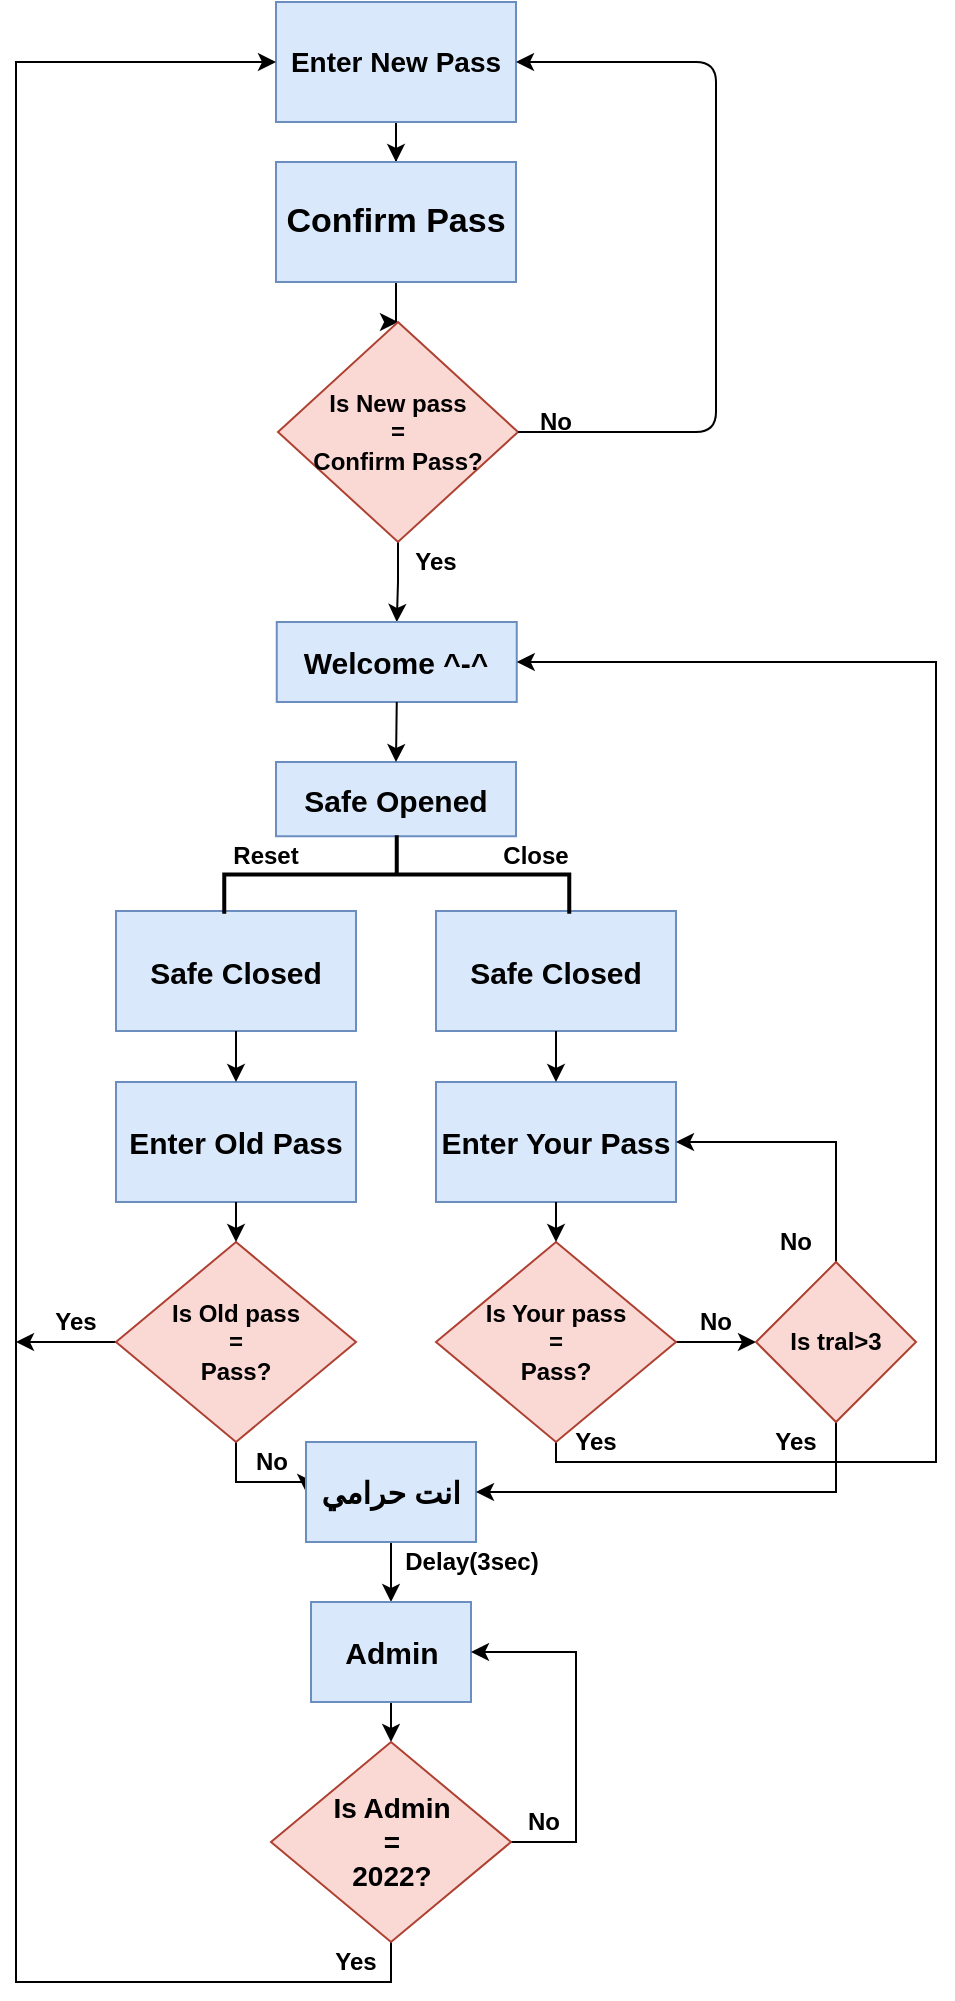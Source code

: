<mxfile version="14.9.6" type="device"><diagram id="C5RBs43oDa-KdzZeNtuy" name="Page-1"><mxGraphModel dx="1240" dy="657" grid="1" gridSize="10" guides="1" tooltips="1" connect="1" arrows="1" fold="1" page="1" pageScale="1" pageWidth="827" pageHeight="1169" math="0" shadow="0"><root><mxCell id="WIyWlLk6GJQsqaUBKTNV-0"/><mxCell id="WIyWlLk6GJQsqaUBKTNV-1" parent="WIyWlLk6GJQsqaUBKTNV-0"/><mxCell id="WIyWlLk6GJQsqaUBKTNV-2" value="" style="rounded=0;html=1;jettySize=auto;orthogonalLoop=1;fontSize=11;endArrow=block;endFill=0;endSize=8;strokeWidth=1;shadow=0;labelBackgroundColor=none;edgeStyle=orthogonalEdgeStyle;" parent="WIyWlLk6GJQsqaUBKTNV-1" target="WIyWlLk6GJQsqaUBKTNV-6" edge="1"><mxGeometry relative="1" as="geometry"><mxPoint x="220" y="120" as="sourcePoint"/></mxGeometry></mxCell><mxCell id="WIyWlLk6GJQsqaUBKTNV-4" value="Yes" style="rounded=0;html=1;jettySize=auto;orthogonalLoop=1;fontSize=11;endArrow=block;endFill=0;endSize=8;strokeWidth=1;shadow=0;labelBackgroundColor=none;edgeStyle=orthogonalEdgeStyle;" parent="WIyWlLk6GJQsqaUBKTNV-1" target="WIyWlLk6GJQsqaUBKTNV-10" edge="1"><mxGeometry y="20" relative="1" as="geometry"><mxPoint as="offset"/><mxPoint x="220" y="250" as="sourcePoint"/></mxGeometry></mxCell><mxCell id="WIyWlLk6GJQsqaUBKTNV-5" value="No" style="edgeStyle=orthogonalEdgeStyle;rounded=0;html=1;jettySize=auto;orthogonalLoop=1;fontSize=11;endArrow=block;endFill=0;endSize=8;strokeWidth=1;shadow=0;labelBackgroundColor=none;" parent="WIyWlLk6GJQsqaUBKTNV-1" target="WIyWlLk6GJQsqaUBKTNV-7" edge="1"><mxGeometry y="10" relative="1" as="geometry"><mxPoint as="offset"/><mxPoint x="270" y="210" as="sourcePoint"/></mxGeometry></mxCell><mxCell id="WIyWlLk6GJQsqaUBKTNV-8" value="No" style="rounded=0;html=1;jettySize=auto;orthogonalLoop=1;fontSize=11;endArrow=block;endFill=0;endSize=8;strokeWidth=1;shadow=0;labelBackgroundColor=none;edgeStyle=orthogonalEdgeStyle;" parent="WIyWlLk6GJQsqaUBKTNV-1" target="WIyWlLk6GJQsqaUBKTNV-11" edge="1"><mxGeometry x="0.333" y="20" relative="1" as="geometry"><mxPoint as="offset"/><mxPoint x="220" y="370" as="sourcePoint"/></mxGeometry></mxCell><mxCell id="WIyWlLk6GJQsqaUBKTNV-9" value="Yes" style="edgeStyle=orthogonalEdgeStyle;rounded=0;html=1;jettySize=auto;orthogonalLoop=1;fontSize=11;endArrow=block;endFill=0;endSize=8;strokeWidth=1;shadow=0;labelBackgroundColor=none;" parent="WIyWlLk6GJQsqaUBKTNV-1" source="WIyWlLk6GJQsqaUBKTNV-10" edge="1"><mxGeometry y="10" relative="1" as="geometry"><mxPoint as="offset"/><mxPoint x="320" y="330" as="targetPoint"/></mxGeometry></mxCell><mxCell id="1ECti-DKZjXEWzBANdsu-17" value="" style="edgeStyle=orthogonalEdgeStyle;rounded=0;orthogonalLoop=1;jettySize=auto;html=1;" edge="1" parent="WIyWlLk6GJQsqaUBKTNV-1" source="1ECti-DKZjXEWzBANdsu-0" target="1ECti-DKZjXEWzBANdsu-1"><mxGeometry relative="1" as="geometry"/></mxCell><mxCell id="1ECti-DKZjXEWzBANdsu-0" value="&lt;font style=&quot;font-size: 14px&quot;&gt;&lt;b&gt;Enter New Pass&lt;/b&gt;&lt;/font&gt;" style="rounded=0;whiteSpace=wrap;html=1;fillColor=#dae8fc;strokeColor=#6c8ebf;" vertex="1" parent="WIyWlLk6GJQsqaUBKTNV-1"><mxGeometry x="260" y="90" width="120" height="60" as="geometry"/></mxCell><mxCell id="1ECti-DKZjXEWzBANdsu-18" value="" style="edgeStyle=orthogonalEdgeStyle;rounded=0;orthogonalLoop=1;jettySize=auto;html=1;" edge="1" parent="WIyWlLk6GJQsqaUBKTNV-1" source="1ECti-DKZjXEWzBANdsu-1" target="1ECti-DKZjXEWzBANdsu-2"><mxGeometry relative="1" as="geometry"/></mxCell><mxCell id="1ECti-DKZjXEWzBANdsu-1" value="&lt;b&gt;&lt;font style=&quot;font-size: 17px&quot;&gt;Confirm Pass&lt;/font&gt;&lt;/b&gt;" style="rounded=0;whiteSpace=wrap;html=1;fillColor=#dae8fc;strokeColor=#6c8ebf;" vertex="1" parent="WIyWlLk6GJQsqaUBKTNV-1"><mxGeometry x="260" y="170" width="120" height="60" as="geometry"/></mxCell><mxCell id="1ECti-DKZjXEWzBANdsu-23" value="" style="edgeStyle=orthogonalEdgeStyle;rounded=0;orthogonalLoop=1;jettySize=auto;html=1;" edge="1" parent="WIyWlLk6GJQsqaUBKTNV-1" source="1ECti-DKZjXEWzBANdsu-2" target="1ECti-DKZjXEWzBANdsu-4"><mxGeometry relative="1" as="geometry"/></mxCell><mxCell id="1ECti-DKZjXEWzBANdsu-2" value="&lt;b&gt;Is New pass&lt;br&gt;=&lt;br&gt;Confirm Pass?&lt;/b&gt;" style="rhombus;whiteSpace=wrap;html=1;fillColor=#fad9d5;strokeColor=#ae4132;" vertex="1" parent="WIyWlLk6GJQsqaUBKTNV-1"><mxGeometry x="261" y="250" width="120" height="110" as="geometry"/></mxCell><mxCell id="1ECti-DKZjXEWzBANdsu-3" value="&lt;font size=&quot;1&quot;&gt;&lt;b style=&quot;font-size: 15px&quot;&gt;Safe Opened&lt;/b&gt;&lt;/font&gt;" style="rounded=0;whiteSpace=wrap;html=1;fillColor=#dae8fc;strokeColor=#6c8ebf;" vertex="1" parent="WIyWlLk6GJQsqaUBKTNV-1"><mxGeometry x="260" y="470" width="120" height="37.13" as="geometry"/></mxCell><mxCell id="1ECti-DKZjXEWzBANdsu-4" value="&lt;font size=&quot;1&quot;&gt;&lt;b style=&quot;font-size: 15px&quot;&gt;Welcome ^-^&lt;/b&gt;&lt;/font&gt;" style="rounded=0;whiteSpace=wrap;html=1;fillColor=#dae8fc;strokeColor=#6c8ebf;" vertex="1" parent="WIyWlLk6GJQsqaUBKTNV-1"><mxGeometry x="260.38" y="400" width="120" height="40" as="geometry"/></mxCell><mxCell id="1ECti-DKZjXEWzBANdsu-6" value="&lt;span&gt;&lt;b&gt;&lt;font style=&quot;font-size: 15px&quot;&gt;Safe Closed&lt;/font&gt;&lt;/b&gt;&lt;/span&gt;" style="rounded=0;whiteSpace=wrap;html=1;fillColor=#dae8fc;strokeColor=#6c8ebf;" vertex="1" parent="WIyWlLk6GJQsqaUBKTNV-1"><mxGeometry x="180" y="544.5" width="120" height="60" as="geometry"/></mxCell><mxCell id="1ECti-DKZjXEWzBANdsu-7" value="&lt;b&gt;&lt;font style=&quot;font-size: 15px&quot;&gt;Enter Old Pass&lt;/font&gt;&lt;/b&gt;" style="rounded=0;whiteSpace=wrap;html=1;fillColor=#dae8fc;strokeColor=#6c8ebf;" vertex="1" parent="WIyWlLk6GJQsqaUBKTNV-1"><mxGeometry x="180" y="630" width="120" height="60" as="geometry"/></mxCell><mxCell id="1ECti-DKZjXEWzBANdsu-8" value="&lt;b&gt;&lt;font style=&quot;font-size: 15px&quot;&gt;Enter Your Pass&lt;/font&gt;&lt;/b&gt;" style="rounded=0;whiteSpace=wrap;html=1;fillColor=#dae8fc;strokeColor=#6c8ebf;" vertex="1" parent="WIyWlLk6GJQsqaUBKTNV-1"><mxGeometry x="340" y="630" width="120" height="60" as="geometry"/></mxCell><mxCell id="1ECti-DKZjXEWzBANdsu-9" value="&lt;font size=&quot;1&quot;&gt;&lt;b style=&quot;font-size: 15px&quot;&gt;Safe Closed&lt;/b&gt;&lt;/font&gt;" style="rounded=0;whiteSpace=wrap;html=1;fillColor=#dae8fc;strokeColor=#6c8ebf;" vertex="1" parent="WIyWlLk6GJQsqaUBKTNV-1"><mxGeometry x="340" y="544.5" width="120" height="60" as="geometry"/></mxCell><mxCell id="1ECti-DKZjXEWzBANdsu-36" style="edgeStyle=orthogonalEdgeStyle;rounded=0;orthogonalLoop=1;jettySize=auto;html=1;exitX=0.5;exitY=1;exitDx=0;exitDy=0;entryX=0;entryY=0.5;entryDx=0;entryDy=0;" edge="1" parent="WIyWlLk6GJQsqaUBKTNV-1" source="1ECti-DKZjXEWzBANdsu-10" target="1ECti-DKZjXEWzBANdsu-12"><mxGeometry relative="1" as="geometry"><Array as="points"><mxPoint x="240" y="830"/></Array></mxGeometry></mxCell><mxCell id="1ECti-DKZjXEWzBANdsu-49" style="edgeStyle=orthogonalEdgeStyle;rounded=0;orthogonalLoop=1;jettySize=auto;html=1;exitX=0;exitY=0.5;exitDx=0;exitDy=0;" edge="1" parent="WIyWlLk6GJQsqaUBKTNV-1" source="1ECti-DKZjXEWzBANdsu-10"><mxGeometry relative="1" as="geometry"><mxPoint x="130" y="760" as="targetPoint"/></mxGeometry></mxCell><mxCell id="1ECti-DKZjXEWzBANdsu-10" value="&lt;b&gt;&lt;span&gt;Is Old pass&lt;/span&gt;&lt;br&gt;&lt;span&gt;=&lt;/span&gt;&lt;br&gt;&lt;span&gt;Pass?&lt;/span&gt;&lt;/b&gt;" style="rhombus;whiteSpace=wrap;html=1;fillColor=#fad9d5;strokeColor=#ae4132;" vertex="1" parent="WIyWlLk6GJQsqaUBKTNV-1"><mxGeometry x="180" y="710" width="120" height="100" as="geometry"/></mxCell><mxCell id="1ECti-DKZjXEWzBANdsu-40" style="edgeStyle=orthogonalEdgeStyle;rounded=0;orthogonalLoop=1;jettySize=auto;html=1;exitX=1;exitY=0.5;exitDx=0;exitDy=0;entryX=0;entryY=0.5;entryDx=0;entryDy=0;" edge="1" parent="WIyWlLk6GJQsqaUBKTNV-1" source="1ECti-DKZjXEWzBANdsu-11" target="1ECti-DKZjXEWzBANdsu-38"><mxGeometry relative="1" as="geometry"/></mxCell><mxCell id="1ECti-DKZjXEWzBANdsu-50" style="edgeStyle=orthogonalEdgeStyle;rounded=0;orthogonalLoop=1;jettySize=auto;html=1;exitX=0.5;exitY=1;exitDx=0;exitDy=0;entryX=1;entryY=0.5;entryDx=0;entryDy=0;" edge="1" parent="WIyWlLk6GJQsqaUBKTNV-1" source="1ECti-DKZjXEWzBANdsu-11" target="1ECti-DKZjXEWzBANdsu-4"><mxGeometry relative="1" as="geometry"><mxPoint x="560" y="360" as="targetPoint"/><Array as="points"><mxPoint x="400" y="820"/><mxPoint x="590" y="820"/><mxPoint x="590" y="420"/></Array></mxGeometry></mxCell><mxCell id="1ECti-DKZjXEWzBANdsu-11" value="&lt;b&gt;Is Your pass&lt;br&gt;=&lt;br&gt;Pass?&lt;/b&gt;" style="rhombus;whiteSpace=wrap;html=1;fillColor=#fad9d5;strokeColor=#ae4132;" vertex="1" parent="WIyWlLk6GJQsqaUBKTNV-1"><mxGeometry x="340" y="710" width="120" height="100" as="geometry"/></mxCell><mxCell id="1ECti-DKZjXEWzBANdsu-37" style="edgeStyle=orthogonalEdgeStyle;rounded=0;orthogonalLoop=1;jettySize=auto;html=1;exitX=0.5;exitY=1;exitDx=0;exitDy=0;entryX=0.5;entryY=0;entryDx=0;entryDy=0;" edge="1" parent="WIyWlLk6GJQsqaUBKTNV-1" source="1ECti-DKZjXEWzBANdsu-12" target="1ECti-DKZjXEWzBANdsu-13"><mxGeometry relative="1" as="geometry"/></mxCell><mxCell id="1ECti-DKZjXEWzBANdsu-12" value="&lt;font style=&quot;font-size: 15px&quot;&gt;&lt;b&gt;انت حرامي&lt;/b&gt;&lt;/font&gt;" style="rounded=0;whiteSpace=wrap;html=1;fillColor=#dae8fc;strokeColor=#6c8ebf;" vertex="1" parent="WIyWlLk6GJQsqaUBKTNV-1"><mxGeometry x="275" y="810" width="85" height="50" as="geometry"/></mxCell><mxCell id="1ECti-DKZjXEWzBANdsu-42" style="edgeStyle=orthogonalEdgeStyle;rounded=0;orthogonalLoop=1;jettySize=auto;html=1;exitX=0.5;exitY=1;exitDx=0;exitDy=0;entryX=0.5;entryY=0;entryDx=0;entryDy=0;" edge="1" parent="WIyWlLk6GJQsqaUBKTNV-1" source="1ECti-DKZjXEWzBANdsu-13" target="1ECti-DKZjXEWzBANdsu-14"><mxGeometry relative="1" as="geometry"/></mxCell><mxCell id="1ECti-DKZjXEWzBANdsu-13" value="&lt;font style=&quot;font-size: 15px&quot;&gt;&lt;b&gt;Admin&lt;/b&gt;&lt;/font&gt;" style="rounded=0;whiteSpace=wrap;html=1;fillColor=#dae8fc;strokeColor=#6c8ebf;" vertex="1" parent="WIyWlLk6GJQsqaUBKTNV-1"><mxGeometry x="277.5" y="890" width="80" height="50" as="geometry"/></mxCell><mxCell id="1ECti-DKZjXEWzBANdsu-43" style="edgeStyle=orthogonalEdgeStyle;rounded=0;orthogonalLoop=1;jettySize=auto;html=1;exitX=1;exitY=0.5;exitDx=0;exitDy=0;entryX=1;entryY=0.5;entryDx=0;entryDy=0;" edge="1" parent="WIyWlLk6GJQsqaUBKTNV-1" source="1ECti-DKZjXEWzBANdsu-14" target="1ECti-DKZjXEWzBANdsu-13"><mxGeometry relative="1" as="geometry"><Array as="points"><mxPoint x="410" y="1010"/><mxPoint x="410" y="915"/></Array></mxGeometry></mxCell><mxCell id="1ECti-DKZjXEWzBANdsu-44" style="edgeStyle=orthogonalEdgeStyle;rounded=0;orthogonalLoop=1;jettySize=auto;html=1;exitX=0.5;exitY=1;exitDx=0;exitDy=0;entryX=0;entryY=0.5;entryDx=0;entryDy=0;" edge="1" parent="WIyWlLk6GJQsqaUBKTNV-1" source="1ECti-DKZjXEWzBANdsu-14" target="1ECti-DKZjXEWzBANdsu-0"><mxGeometry relative="1" as="geometry"><mxPoint x="110" y="230" as="targetPoint"/><Array as="points"><mxPoint x="318" y="1080"/><mxPoint x="130" y="1080"/><mxPoint x="130" y="120"/></Array></mxGeometry></mxCell><mxCell id="1ECti-DKZjXEWzBANdsu-14" value="&lt;font style=&quot;font-size: 14px&quot;&gt;&lt;b&gt;Is Admin&lt;br&gt;=&lt;br&gt;2022?&lt;/b&gt;&lt;/font&gt;" style="rhombus;whiteSpace=wrap;html=1;fillColor=#fad9d5;strokeColor=#ae4132;" vertex="1" parent="WIyWlLk6GJQsqaUBKTNV-1"><mxGeometry x="257.5" y="960" width="120" height="100" as="geometry"/></mxCell><mxCell id="1ECti-DKZjXEWzBANdsu-20" value="" style="strokeWidth=2;html=1;shape=mxgraph.flowchart.annotation_2;align=left;labelPosition=right;pointerEvents=1;rotation=90;" vertex="1" parent="WIyWlLk6GJQsqaUBKTNV-1"><mxGeometry x="300.76" y="440" width="39.24" height="172.5" as="geometry"/></mxCell><mxCell id="1ECti-DKZjXEWzBANdsu-21" value="" style="edgeStyle=segmentEdgeStyle;endArrow=classic;html=1;exitX=1;exitY=0.5;exitDx=0;exitDy=0;entryX=1;entryY=0.5;entryDx=0;entryDy=0;" edge="1" parent="WIyWlLk6GJQsqaUBKTNV-1" source="1ECti-DKZjXEWzBANdsu-2" target="1ECti-DKZjXEWzBANdsu-0"><mxGeometry width="50" height="50" relative="1" as="geometry"><mxPoint x="410" y="300" as="sourcePoint"/><mxPoint x="460" y="120" as="targetPoint"/><Array as="points"><mxPoint x="480" y="305"/><mxPoint x="480" y="120"/></Array></mxGeometry></mxCell><mxCell id="1ECti-DKZjXEWzBANdsu-30" value="" style="endArrow=classic;html=1;exitX=0.5;exitY=1;exitDx=0;exitDy=0;entryX=0.5;entryY=0;entryDx=0;entryDy=0;" edge="1" parent="WIyWlLk6GJQsqaUBKTNV-1" source="1ECti-DKZjXEWzBANdsu-9" target="1ECti-DKZjXEWzBANdsu-8"><mxGeometry width="50" height="50" relative="1" as="geometry"><mxPoint x="470" y="630" as="sourcePoint"/><mxPoint x="520" y="580" as="targetPoint"/></mxGeometry></mxCell><mxCell id="1ECti-DKZjXEWzBANdsu-31" value="" style="endArrow=classic;html=1;exitX=0.5;exitY=1;exitDx=0;exitDy=0;entryX=0.5;entryY=0;entryDx=0;entryDy=0;" edge="1" parent="WIyWlLk6GJQsqaUBKTNV-1" source="1ECti-DKZjXEWzBANdsu-6" target="1ECti-DKZjXEWzBANdsu-7"><mxGeometry width="50" height="50" relative="1" as="geometry"><mxPoint x="230" y="610" as="sourcePoint"/><mxPoint x="520" y="580" as="targetPoint"/></mxGeometry></mxCell><mxCell id="1ECti-DKZjXEWzBANdsu-33" value="" style="endArrow=classic;html=1;exitX=0.5;exitY=1;exitDx=0;exitDy=0;entryX=0.5;entryY=0;entryDx=0;entryDy=0;" edge="1" parent="WIyWlLk6GJQsqaUBKTNV-1" source="1ECti-DKZjXEWzBANdsu-8" target="1ECti-DKZjXEWzBANdsu-11"><mxGeometry width="50" height="50" relative="1" as="geometry"><mxPoint x="480" y="750" as="sourcePoint"/><mxPoint x="530" y="700" as="targetPoint"/></mxGeometry></mxCell><mxCell id="1ECti-DKZjXEWzBANdsu-34" value="" style="endArrow=classic;html=1;exitX=0.5;exitY=1;exitDx=0;exitDy=0;entryX=0.5;entryY=0;entryDx=0;entryDy=0;" edge="1" parent="WIyWlLk6GJQsqaUBKTNV-1" source="1ECti-DKZjXEWzBANdsu-7" target="1ECti-DKZjXEWzBANdsu-10"><mxGeometry width="50" height="50" relative="1" as="geometry"><mxPoint x="90" y="760" as="sourcePoint"/><mxPoint x="140" y="710" as="targetPoint"/></mxGeometry></mxCell><mxCell id="1ECti-DKZjXEWzBANdsu-39" style="edgeStyle=orthogonalEdgeStyle;rounded=0;orthogonalLoop=1;jettySize=auto;html=1;exitX=0.5;exitY=1;exitDx=0;exitDy=0;entryX=1;entryY=0.5;entryDx=0;entryDy=0;" edge="1" parent="WIyWlLk6GJQsqaUBKTNV-1" source="1ECti-DKZjXEWzBANdsu-38" target="1ECti-DKZjXEWzBANdsu-12"><mxGeometry relative="1" as="geometry"/></mxCell><mxCell id="1ECti-DKZjXEWzBANdsu-41" style="edgeStyle=orthogonalEdgeStyle;rounded=0;orthogonalLoop=1;jettySize=auto;html=1;exitX=0.5;exitY=0;exitDx=0;exitDy=0;entryX=1;entryY=0.5;entryDx=0;entryDy=0;" edge="1" parent="WIyWlLk6GJQsqaUBKTNV-1" source="1ECti-DKZjXEWzBANdsu-38" target="1ECti-DKZjXEWzBANdsu-8"><mxGeometry relative="1" as="geometry"><mxPoint x="540" y="660" as="targetPoint"/></mxGeometry></mxCell><mxCell id="1ECti-DKZjXEWzBANdsu-38" value="&lt;span&gt;&lt;b&gt;Is tral&amp;gt;3&lt;/b&gt;&lt;/span&gt;" style="rhombus;whiteSpace=wrap;html=1;fillColor=#fad9d5;strokeColor=#ae4132;" vertex="1" parent="WIyWlLk6GJQsqaUBKTNV-1"><mxGeometry x="500" y="720" width="80" height="80" as="geometry"/></mxCell><mxCell id="1ECti-DKZjXEWzBANdsu-45" value="&lt;b&gt;No&lt;/b&gt;" style="text;html=1;strokeColor=none;fillColor=none;align=center;verticalAlign=middle;whiteSpace=wrap;rounded=0;" vertex="1" parent="WIyWlLk6GJQsqaUBKTNV-1"><mxGeometry x="380" y="290" width="40" height="20" as="geometry"/></mxCell><mxCell id="1ECti-DKZjXEWzBANdsu-46" value="&lt;b&gt;No&lt;/b&gt;" style="text;html=1;strokeColor=none;fillColor=none;align=center;verticalAlign=middle;whiteSpace=wrap;rounded=0;" vertex="1" parent="WIyWlLk6GJQsqaUBKTNV-1"><mxGeometry x="500" y="700" width="40" height="20" as="geometry"/></mxCell><mxCell id="1ECti-DKZjXEWzBANdsu-47" value="&lt;b&gt;No&lt;/b&gt;" style="text;html=1;strokeColor=none;fillColor=none;align=center;verticalAlign=middle;whiteSpace=wrap;rounded=0;" vertex="1" parent="WIyWlLk6GJQsqaUBKTNV-1"><mxGeometry x="460" y="740" width="40" height="20" as="geometry"/></mxCell><mxCell id="1ECti-DKZjXEWzBANdsu-48" value="&lt;b&gt;No&lt;/b&gt;" style="text;html=1;strokeColor=none;fillColor=none;align=center;verticalAlign=middle;whiteSpace=wrap;rounded=0;" vertex="1" parent="WIyWlLk6GJQsqaUBKTNV-1"><mxGeometry x="237.5" y="810" width="40" height="20" as="geometry"/></mxCell><mxCell id="1ECti-DKZjXEWzBANdsu-51" value="&lt;b&gt;Yes&lt;/b&gt;" style="text;html=1;strokeColor=none;fillColor=none;align=center;verticalAlign=middle;whiteSpace=wrap;rounded=0;" vertex="1" parent="WIyWlLk6GJQsqaUBKTNV-1"><mxGeometry x="320" y="360" width="40" height="20" as="geometry"/></mxCell><mxCell id="1ECti-DKZjXEWzBANdsu-52" value="&lt;b&gt;Yes&lt;/b&gt;" style="text;html=1;strokeColor=none;fillColor=none;align=center;verticalAlign=middle;whiteSpace=wrap;rounded=0;" vertex="1" parent="WIyWlLk6GJQsqaUBKTNV-1"><mxGeometry x="140" y="740" width="40" height="20" as="geometry"/></mxCell><mxCell id="1ECti-DKZjXEWzBANdsu-53" value="&lt;b&gt;Yes&lt;/b&gt;" style="text;html=1;strokeColor=none;fillColor=none;align=center;verticalAlign=middle;whiteSpace=wrap;rounded=0;" vertex="1" parent="WIyWlLk6GJQsqaUBKTNV-1"><mxGeometry x="400" y="800" width="40" height="20" as="geometry"/></mxCell><mxCell id="1ECti-DKZjXEWzBANdsu-54" value="&lt;b&gt;Yes&lt;/b&gt;" style="text;html=1;strokeColor=none;fillColor=none;align=center;verticalAlign=middle;whiteSpace=wrap;rounded=0;" vertex="1" parent="WIyWlLk6GJQsqaUBKTNV-1"><mxGeometry x="280" y="1060" width="40" height="20" as="geometry"/></mxCell><mxCell id="1ECti-DKZjXEWzBANdsu-55" value="&lt;b&gt;No&lt;/b&gt;" style="text;html=1;strokeColor=none;fillColor=none;align=center;verticalAlign=middle;whiteSpace=wrap;rounded=0;" vertex="1" parent="WIyWlLk6GJQsqaUBKTNV-1"><mxGeometry x="374" y="990" width="40" height="20" as="geometry"/></mxCell><mxCell id="1ECti-DKZjXEWzBANdsu-57" value="" style="endArrow=classic;html=1;exitX=0.5;exitY=1;exitDx=0;exitDy=0;entryX=0.5;entryY=0;entryDx=0;entryDy=0;" edge="1" parent="WIyWlLk6GJQsqaUBKTNV-1" source="1ECti-DKZjXEWzBANdsu-4" target="1ECti-DKZjXEWzBANdsu-3"><mxGeometry width="50" height="50" relative="1" as="geometry"><mxPoint x="470" y="500" as="sourcePoint"/><mxPoint x="520" y="450" as="targetPoint"/></mxGeometry></mxCell><mxCell id="1ECti-DKZjXEWzBANdsu-58" value="&lt;b&gt;Close&lt;/b&gt;" style="text;html=1;strokeColor=none;fillColor=none;align=center;verticalAlign=middle;whiteSpace=wrap;rounded=0;" vertex="1" parent="WIyWlLk6GJQsqaUBKTNV-1"><mxGeometry x="370" y="507.13" width="40" height="20" as="geometry"/></mxCell><mxCell id="1ECti-DKZjXEWzBANdsu-59" value="&lt;b&gt;Reset&lt;/b&gt;" style="text;html=1;strokeColor=none;fillColor=none;align=center;verticalAlign=middle;whiteSpace=wrap;rounded=0;" vertex="1" parent="WIyWlLk6GJQsqaUBKTNV-1"><mxGeometry x="235" y="507.13" width="40" height="20" as="geometry"/></mxCell><mxCell id="1ECti-DKZjXEWzBANdsu-60" value="&lt;b&gt;Delay(3sec)&lt;/b&gt;" style="text;html=1;strokeColor=none;fillColor=none;align=center;verticalAlign=middle;whiteSpace=wrap;rounded=0;" vertex="1" parent="WIyWlLk6GJQsqaUBKTNV-1"><mxGeometry x="337.5" y="860" width="40" height="20" as="geometry"/></mxCell><mxCell id="1ECti-DKZjXEWzBANdsu-61" value="&lt;b&gt;Yes&lt;/b&gt;" style="text;html=1;strokeColor=none;fillColor=none;align=center;verticalAlign=middle;whiteSpace=wrap;rounded=0;" vertex="1" parent="WIyWlLk6GJQsqaUBKTNV-1"><mxGeometry x="500" y="800" width="40" height="20" as="geometry"/></mxCell></root></mxGraphModel></diagram></mxfile>